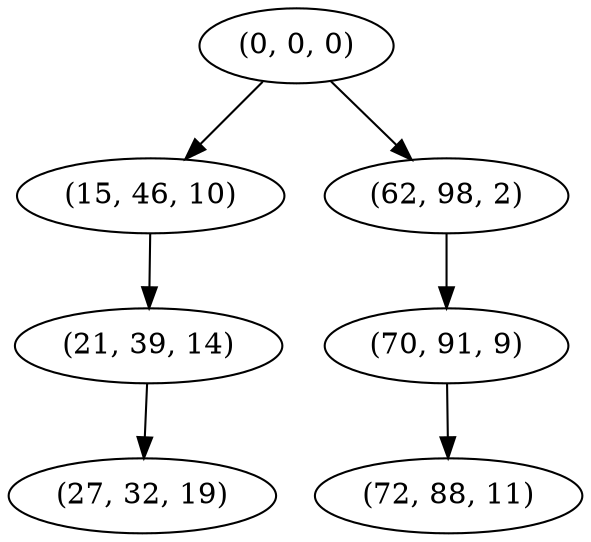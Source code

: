 digraph tree {
    "(0, 0, 0)";
    "(15, 46, 10)";
    "(21, 39, 14)";
    "(27, 32, 19)";
    "(62, 98, 2)";
    "(70, 91, 9)";
    "(72, 88, 11)";
    "(0, 0, 0)" -> "(15, 46, 10)";
    "(0, 0, 0)" -> "(62, 98, 2)";
    "(15, 46, 10)" -> "(21, 39, 14)";
    "(21, 39, 14)" -> "(27, 32, 19)";
    "(62, 98, 2)" -> "(70, 91, 9)";
    "(70, 91, 9)" -> "(72, 88, 11)";
}

